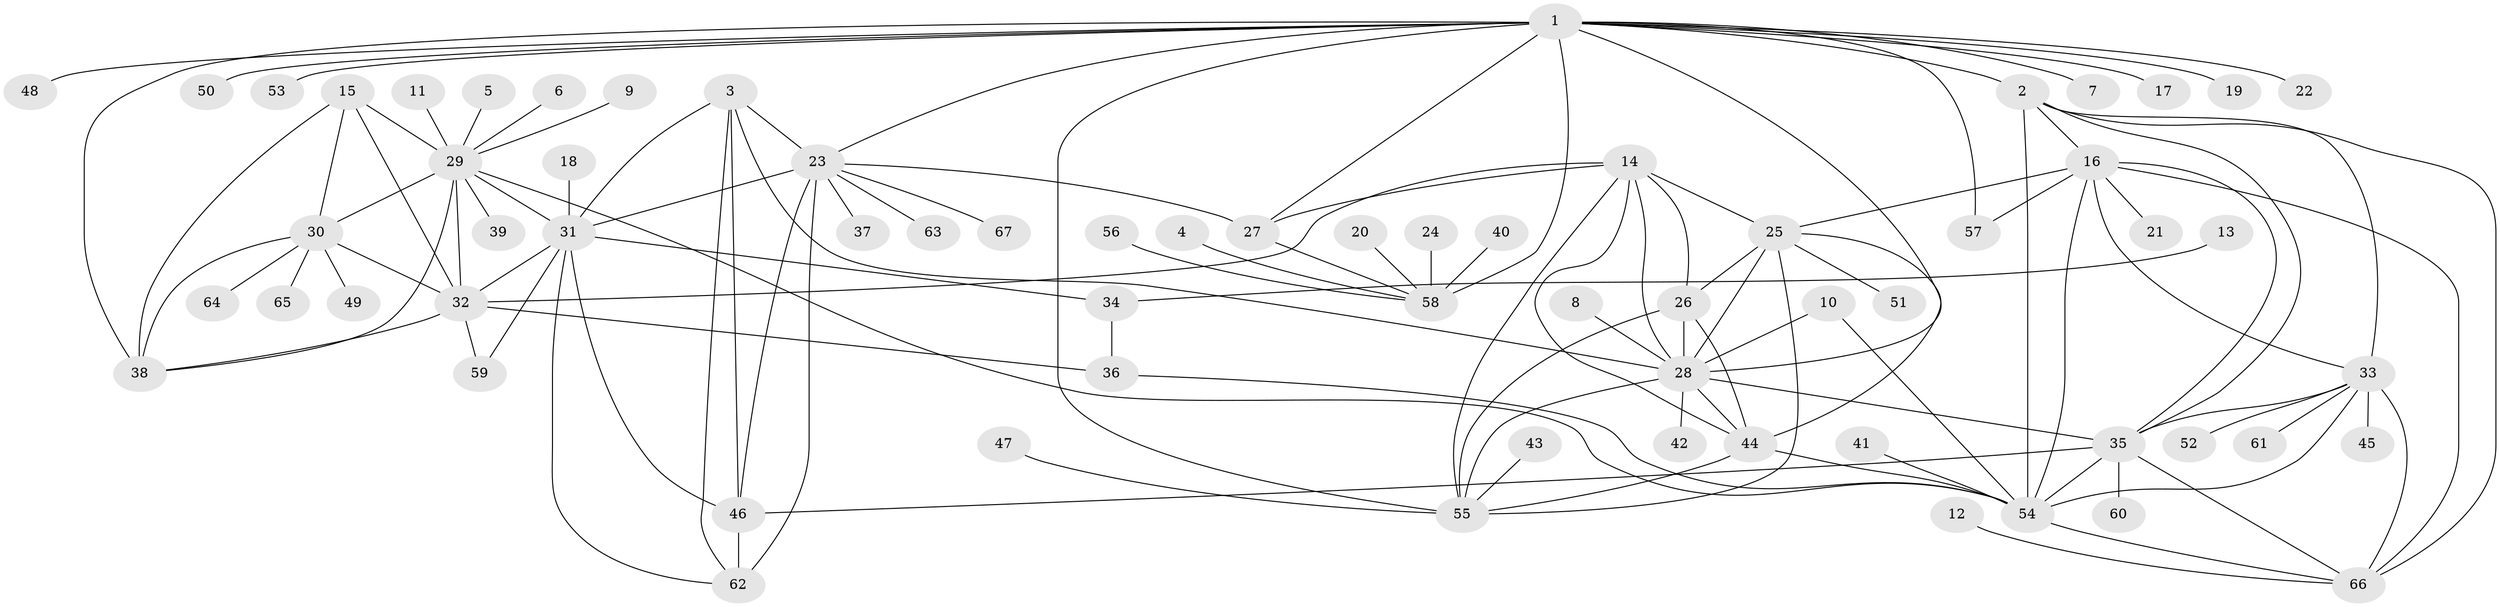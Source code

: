 // original degree distribution, {12: 0.022900763358778626, 5: 0.022900763358778626, 10: 0.022900763358778626, 7: 0.04580152671755725, 9: 0.030534351145038167, 8: 0.05343511450381679, 11: 0.007633587786259542, 14: 0.007633587786259542, 6: 0.022900763358778626, 1: 0.5572519083969466, 2: 0.1450381679389313, 4: 0.022900763358778626, 3: 0.03816793893129771}
// Generated by graph-tools (version 1.1) at 2025/50/03/09/25 03:50:43]
// undirected, 67 vertices, 116 edges
graph export_dot {
graph [start="1"]
  node [color=gray90,style=filled];
  1;
  2;
  3;
  4;
  5;
  6;
  7;
  8;
  9;
  10;
  11;
  12;
  13;
  14;
  15;
  16;
  17;
  18;
  19;
  20;
  21;
  22;
  23;
  24;
  25;
  26;
  27;
  28;
  29;
  30;
  31;
  32;
  33;
  34;
  35;
  36;
  37;
  38;
  39;
  40;
  41;
  42;
  43;
  44;
  45;
  46;
  47;
  48;
  49;
  50;
  51;
  52;
  53;
  54;
  55;
  56;
  57;
  58;
  59;
  60;
  61;
  62;
  63;
  64;
  65;
  66;
  67;
  1 -- 2 [weight=1.0];
  1 -- 7 [weight=1.0];
  1 -- 17 [weight=1.0];
  1 -- 19 [weight=1.0];
  1 -- 22 [weight=1.0];
  1 -- 23 [weight=1.0];
  1 -- 27 [weight=1.0];
  1 -- 28 [weight=1.0];
  1 -- 38 [weight=1.0];
  1 -- 48 [weight=1.0];
  1 -- 50 [weight=1.0];
  1 -- 53 [weight=1.0];
  1 -- 55 [weight=1.0];
  1 -- 57 [weight=1.0];
  1 -- 58 [weight=8.0];
  2 -- 16 [weight=1.0];
  2 -- 33 [weight=1.0];
  2 -- 35 [weight=1.0];
  2 -- 54 [weight=1.0];
  2 -- 66 [weight=1.0];
  3 -- 23 [weight=2.0];
  3 -- 28 [weight=1.0];
  3 -- 31 [weight=1.0];
  3 -- 46 [weight=1.0];
  3 -- 62 [weight=1.0];
  4 -- 58 [weight=1.0];
  5 -- 29 [weight=1.0];
  6 -- 29 [weight=1.0];
  8 -- 28 [weight=1.0];
  9 -- 29 [weight=1.0];
  10 -- 28 [weight=1.0];
  10 -- 54 [weight=1.0];
  11 -- 29 [weight=1.0];
  12 -- 66 [weight=1.0];
  13 -- 34 [weight=1.0];
  14 -- 25 [weight=1.0];
  14 -- 26 [weight=1.0];
  14 -- 27 [weight=1.0];
  14 -- 28 [weight=1.0];
  14 -- 32 [weight=1.0];
  14 -- 44 [weight=1.0];
  14 -- 55 [weight=1.0];
  15 -- 29 [weight=2.0];
  15 -- 30 [weight=2.0];
  15 -- 32 [weight=2.0];
  15 -- 38 [weight=2.0];
  16 -- 21 [weight=1.0];
  16 -- 25 [weight=1.0];
  16 -- 33 [weight=1.0];
  16 -- 35 [weight=1.0];
  16 -- 54 [weight=1.0];
  16 -- 57 [weight=1.0];
  16 -- 66 [weight=1.0];
  18 -- 31 [weight=1.0];
  20 -- 58 [weight=1.0];
  23 -- 27 [weight=1.0];
  23 -- 31 [weight=2.0];
  23 -- 37 [weight=1.0];
  23 -- 46 [weight=2.0];
  23 -- 62 [weight=2.0];
  23 -- 63 [weight=1.0];
  23 -- 67 [weight=1.0];
  24 -- 58 [weight=1.0];
  25 -- 26 [weight=1.0];
  25 -- 28 [weight=1.0];
  25 -- 44 [weight=1.0];
  25 -- 51 [weight=1.0];
  25 -- 55 [weight=1.0];
  26 -- 28 [weight=1.0];
  26 -- 44 [weight=1.0];
  26 -- 55 [weight=1.0];
  27 -- 58 [weight=1.0];
  28 -- 35 [weight=1.0];
  28 -- 42 [weight=1.0];
  28 -- 44 [weight=1.0];
  28 -- 55 [weight=1.0];
  29 -- 30 [weight=1.0];
  29 -- 31 [weight=1.0];
  29 -- 32 [weight=1.0];
  29 -- 38 [weight=1.0];
  29 -- 39 [weight=1.0];
  29 -- 54 [weight=1.0];
  30 -- 32 [weight=1.0];
  30 -- 38 [weight=1.0];
  30 -- 49 [weight=1.0];
  30 -- 64 [weight=1.0];
  30 -- 65 [weight=1.0];
  31 -- 32 [weight=1.0];
  31 -- 34 [weight=1.0];
  31 -- 46 [weight=1.0];
  31 -- 59 [weight=1.0];
  31 -- 62 [weight=1.0];
  32 -- 36 [weight=1.0];
  32 -- 38 [weight=1.0];
  32 -- 59 [weight=1.0];
  33 -- 35 [weight=1.0];
  33 -- 45 [weight=1.0];
  33 -- 52 [weight=1.0];
  33 -- 54 [weight=1.0];
  33 -- 61 [weight=1.0];
  33 -- 66 [weight=1.0];
  34 -- 36 [weight=1.0];
  35 -- 46 [weight=1.0];
  35 -- 54 [weight=1.0];
  35 -- 60 [weight=1.0];
  35 -- 66 [weight=1.0];
  36 -- 54 [weight=1.0];
  40 -- 58 [weight=1.0];
  41 -- 54 [weight=1.0];
  43 -- 55 [weight=1.0];
  44 -- 54 [weight=1.0];
  44 -- 55 [weight=1.0];
  46 -- 62 [weight=1.0];
  47 -- 55 [weight=1.0];
  54 -- 66 [weight=1.0];
  56 -- 58 [weight=1.0];
}
